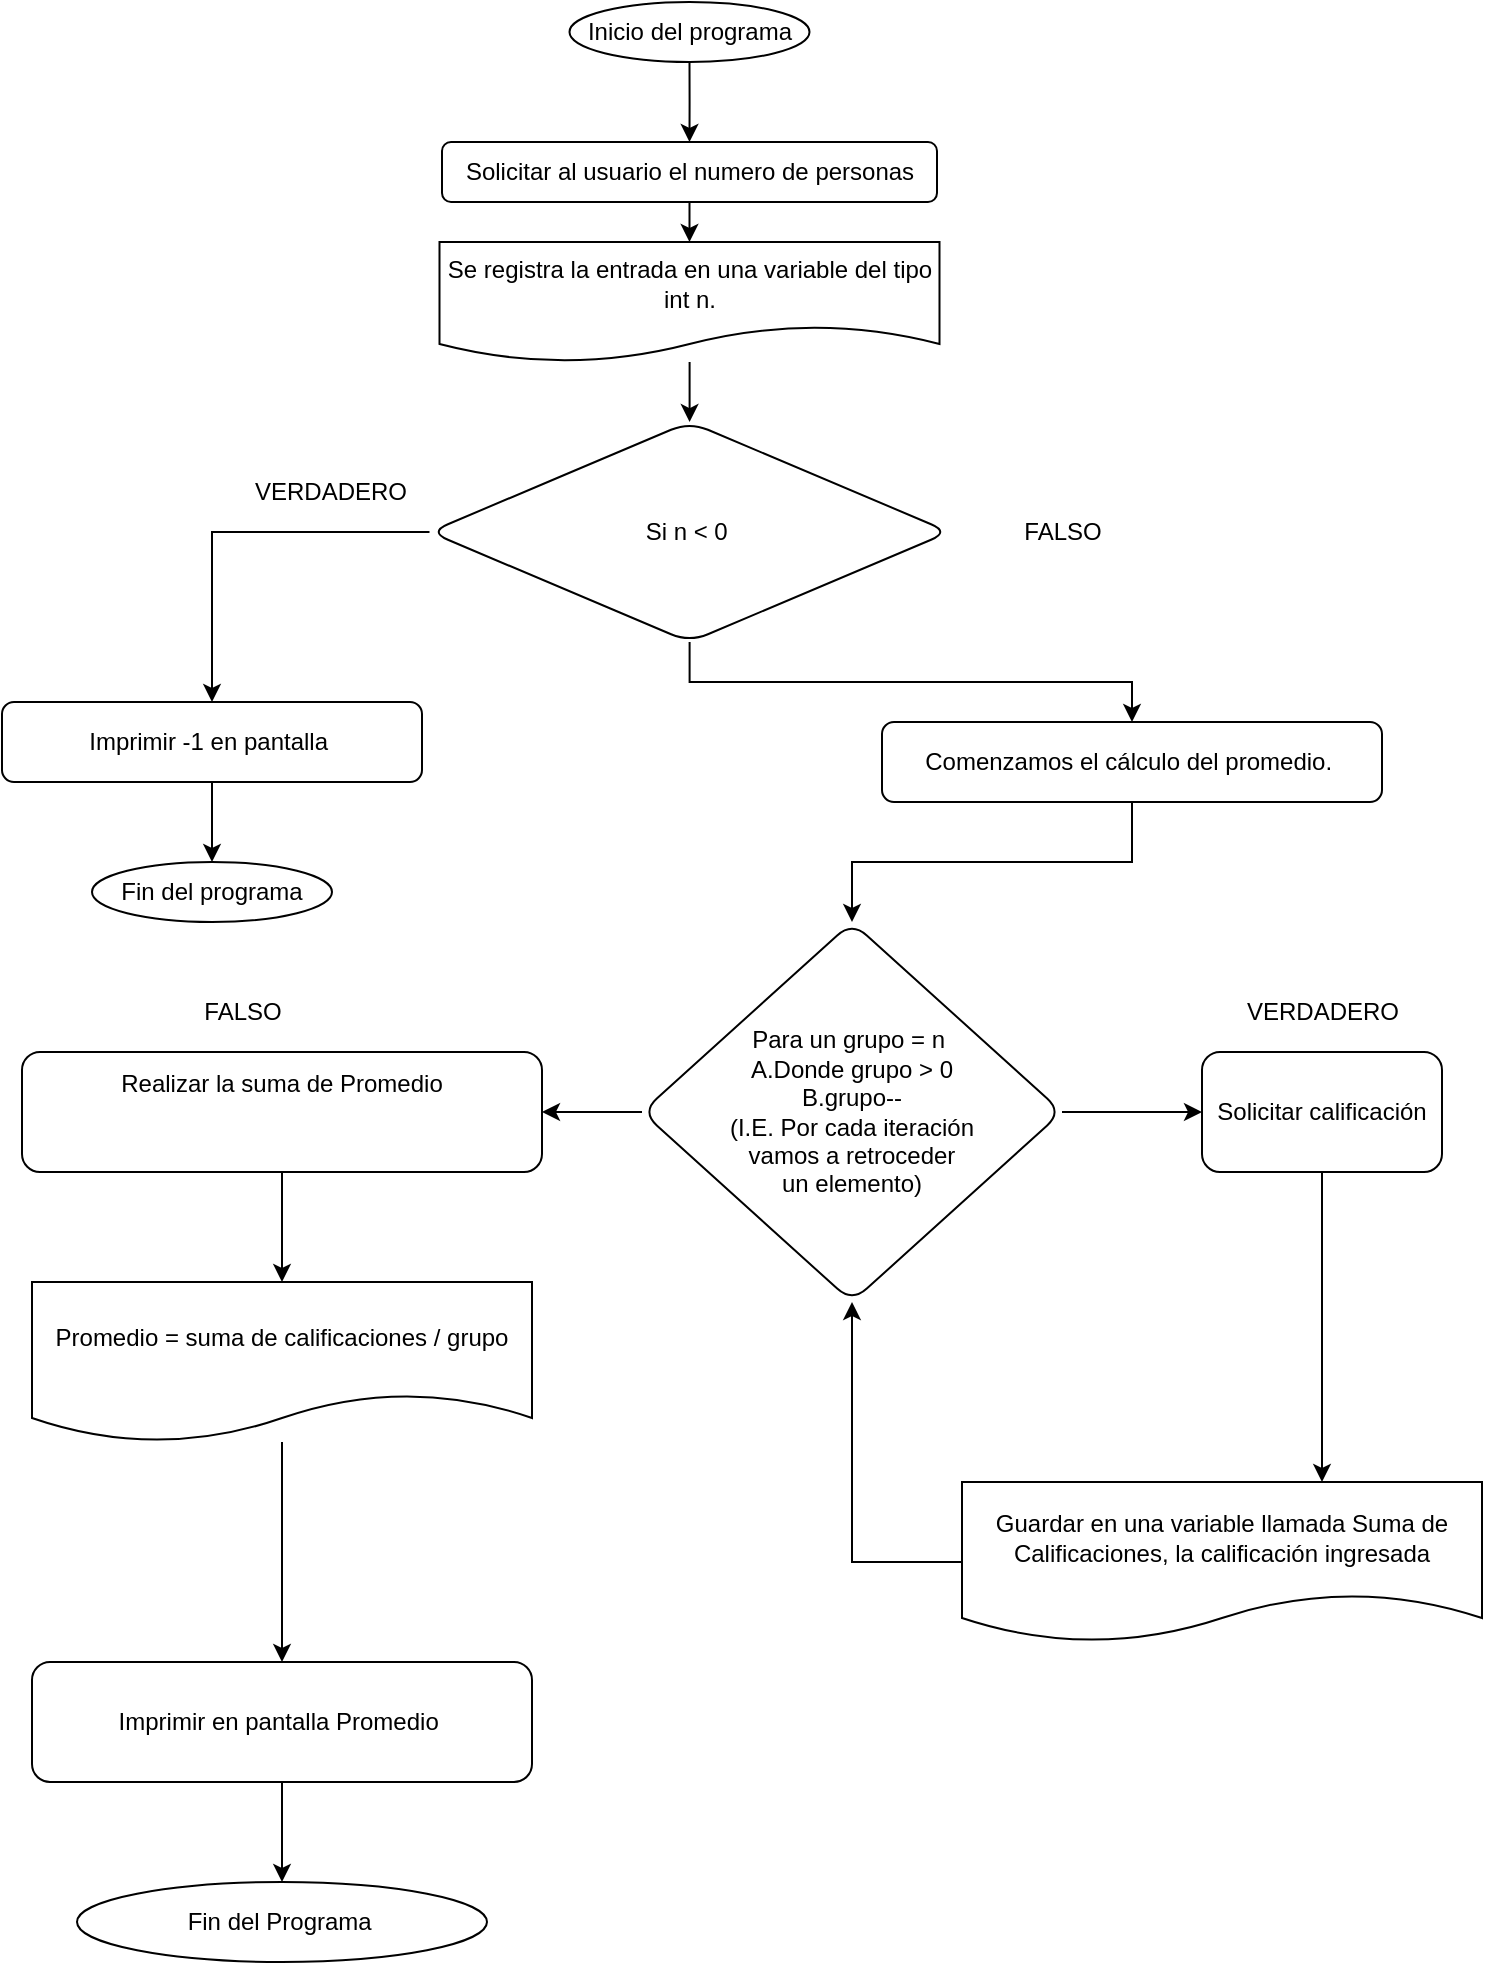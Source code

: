 <mxfile version="24.7.16">
  <diagram name="Página-1" id="abuLJBTFDbg1C9s6nDSt">
    <mxGraphModel dx="954" dy="647" grid="1" gridSize="10" guides="1" tooltips="1" connect="1" arrows="1" fold="1" page="1" pageScale="1" pageWidth="827" pageHeight="1169" math="0" shadow="0">
      <root>
        <mxCell id="0" />
        <mxCell id="1" parent="0" />
        <mxCell id="pNPqIXBsP1YfmATv3oyi-7" value="" style="edgeStyle=orthogonalEdgeStyle;rounded=0;orthogonalLoop=1;jettySize=auto;html=1;" edge="1" parent="1" source="pNPqIXBsP1YfmATv3oyi-4" target="pNPqIXBsP1YfmATv3oyi-6">
          <mxGeometry relative="1" as="geometry" />
        </mxCell>
        <mxCell id="pNPqIXBsP1YfmATv3oyi-4" value="Inicio del programa" style="ellipse;whiteSpace=wrap;html=1;" vertex="1" parent="1">
          <mxGeometry x="313.75" y="30" width="120" height="30" as="geometry" />
        </mxCell>
        <mxCell id="pNPqIXBsP1YfmATv3oyi-17" value="" style="edgeStyle=orthogonalEdgeStyle;rounded=0;orthogonalLoop=1;jettySize=auto;html=1;" edge="1" parent="1" source="pNPqIXBsP1YfmATv3oyi-6" target="pNPqIXBsP1YfmATv3oyi-16">
          <mxGeometry relative="1" as="geometry" />
        </mxCell>
        <mxCell id="pNPqIXBsP1YfmATv3oyi-6" value="Solicitar al usuario el numero de personas" style="rounded=1;whiteSpace=wrap;html=1;" vertex="1" parent="1">
          <mxGeometry x="250" y="100" width="247.5" height="30" as="geometry" />
        </mxCell>
        <mxCell id="pNPqIXBsP1YfmATv3oyi-42" value="" style="edgeStyle=orthogonalEdgeStyle;rounded=0;orthogonalLoop=1;jettySize=auto;html=1;" edge="1" parent="1" source="pNPqIXBsP1YfmATv3oyi-16" target="pNPqIXBsP1YfmATv3oyi-41">
          <mxGeometry relative="1" as="geometry" />
        </mxCell>
        <mxCell id="pNPqIXBsP1YfmATv3oyi-16" value="Se registra la entrada en una variable del tipo int n." style="shape=document;whiteSpace=wrap;html=1;boundedLbl=1;rounded=1;" vertex="1" parent="1">
          <mxGeometry x="248.75" y="150" width="250" height="60" as="geometry" />
        </mxCell>
        <mxCell id="pNPqIXBsP1YfmATv3oyi-47" value="" style="edgeStyle=orthogonalEdgeStyle;rounded=0;orthogonalLoop=1;jettySize=auto;html=1;" edge="1" parent="1" source="pNPqIXBsP1YfmATv3oyi-41" target="pNPqIXBsP1YfmATv3oyi-46">
          <mxGeometry relative="1" as="geometry" />
        </mxCell>
        <mxCell id="pNPqIXBsP1YfmATv3oyi-50" value="" style="edgeStyle=orthogonalEdgeStyle;rounded=0;orthogonalLoop=1;jettySize=auto;html=1;" edge="1" parent="1" source="pNPqIXBsP1YfmATv3oyi-41" target="pNPqIXBsP1YfmATv3oyi-49">
          <mxGeometry relative="1" as="geometry" />
        </mxCell>
        <mxCell id="pNPqIXBsP1YfmATv3oyi-41" value="Si n &amp;lt; 0&amp;nbsp;" style="rhombus;whiteSpace=wrap;html=1;rounded=1;" vertex="1" parent="1">
          <mxGeometry x="243.75" y="240" width="260" height="110" as="geometry" />
        </mxCell>
        <mxCell id="pNPqIXBsP1YfmATv3oyi-77" value="" style="edgeStyle=orthogonalEdgeStyle;rounded=0;orthogonalLoop=1;jettySize=auto;html=1;" edge="1" parent="1" source="pNPqIXBsP1YfmATv3oyi-46" target="pNPqIXBsP1YfmATv3oyi-75">
          <mxGeometry relative="1" as="geometry" />
        </mxCell>
        <mxCell id="pNPqIXBsP1YfmATv3oyi-46" value="Imprimir -1 en pantalla&amp;nbsp;" style="whiteSpace=wrap;html=1;rounded=1;" vertex="1" parent="1">
          <mxGeometry x="30" y="380" width="210" height="40" as="geometry" />
        </mxCell>
        <mxCell id="pNPqIXBsP1YfmATv3oyi-48" value="VERDADERO" style="text;html=1;align=center;verticalAlign=middle;resizable=0;points=[];autosize=1;strokeColor=none;fillColor=none;" vertex="1" parent="1">
          <mxGeometry x="143.75" y="260" width="100" height="30" as="geometry" />
        </mxCell>
        <mxCell id="pNPqIXBsP1YfmATv3oyi-53" value="" style="edgeStyle=orthogonalEdgeStyle;rounded=0;orthogonalLoop=1;jettySize=auto;html=1;" edge="1" parent="1" source="pNPqIXBsP1YfmATv3oyi-49" target="pNPqIXBsP1YfmATv3oyi-52">
          <mxGeometry relative="1" as="geometry" />
        </mxCell>
        <mxCell id="pNPqIXBsP1YfmATv3oyi-49" value="Comenzamos el cálculo del promedio.&amp;nbsp;" style="whiteSpace=wrap;html=1;rounded=1;" vertex="1" parent="1">
          <mxGeometry x="470" y="390" width="250" height="40" as="geometry" />
        </mxCell>
        <mxCell id="pNPqIXBsP1YfmATv3oyi-51" value="FALSO" style="text;html=1;align=center;verticalAlign=middle;resizable=0;points=[];autosize=1;strokeColor=none;fillColor=none;" vertex="1" parent="1">
          <mxGeometry x="530" y="280" width="60" height="30" as="geometry" />
        </mxCell>
        <mxCell id="pNPqIXBsP1YfmATv3oyi-56" value="" style="edgeStyle=orthogonalEdgeStyle;rounded=0;orthogonalLoop=1;jettySize=auto;html=1;" edge="1" parent="1" source="pNPqIXBsP1YfmATv3oyi-52" target="pNPqIXBsP1YfmATv3oyi-55">
          <mxGeometry relative="1" as="geometry" />
        </mxCell>
        <mxCell id="pNPqIXBsP1YfmATv3oyi-58" value="" style="edgeStyle=orthogonalEdgeStyle;rounded=0;orthogonalLoop=1;jettySize=auto;html=1;" edge="1" parent="1" source="pNPqIXBsP1YfmATv3oyi-52" target="pNPqIXBsP1YfmATv3oyi-57">
          <mxGeometry relative="1" as="geometry" />
        </mxCell>
        <mxCell id="pNPqIXBsP1YfmATv3oyi-52" value="Para un grupo = n&amp;nbsp;&lt;div&gt;A.Donde grupo &amp;gt; 0&lt;/div&gt;&lt;div&gt;B.grupo--&lt;/div&gt;&lt;div&gt;(I.E. Por cada iteración&lt;/div&gt;&lt;div&gt;vamos a retroceder&lt;/div&gt;&lt;div&gt;un elemento)&lt;/div&gt;" style="rhombus;whiteSpace=wrap;html=1;rounded=1;" vertex="1" parent="1">
          <mxGeometry x="350" y="490" width="210" height="190" as="geometry" />
        </mxCell>
        <mxCell id="pNPqIXBsP1YfmATv3oyi-62" value="" style="edgeStyle=orthogonalEdgeStyle;rounded=0;orthogonalLoop=1;jettySize=auto;html=1;" edge="1" parent="1" source="pNPqIXBsP1YfmATv3oyi-55" target="pNPqIXBsP1YfmATv3oyi-61">
          <mxGeometry relative="1" as="geometry">
            <Array as="points">
              <mxPoint x="690" y="730" />
              <mxPoint x="690" y="730" />
            </Array>
          </mxGeometry>
        </mxCell>
        <mxCell id="pNPqIXBsP1YfmATv3oyi-55" value="Solicitar calificación" style="whiteSpace=wrap;html=1;rounded=1;" vertex="1" parent="1">
          <mxGeometry x="630" y="555" width="120" height="60" as="geometry" />
        </mxCell>
        <mxCell id="pNPqIXBsP1YfmATv3oyi-60" value="" style="edgeStyle=orthogonalEdgeStyle;rounded=0;orthogonalLoop=1;jettySize=auto;html=1;" edge="1" parent="1" source="pNPqIXBsP1YfmATv3oyi-65" target="pNPqIXBsP1YfmATv3oyi-59">
          <mxGeometry relative="1" as="geometry" />
        </mxCell>
        <mxCell id="pNPqIXBsP1YfmATv3oyi-57" value="Realizar la suma de Promedio&lt;div&gt;&lt;br&gt;&lt;/div&gt;&lt;div&gt;&lt;br&gt;&lt;/div&gt;" style="whiteSpace=wrap;html=1;rounded=1;" vertex="1" parent="1">
          <mxGeometry x="40" y="555" width="260" height="60" as="geometry" />
        </mxCell>
        <mxCell id="pNPqIXBsP1YfmATv3oyi-70" value="" style="edgeStyle=orthogonalEdgeStyle;rounded=0;orthogonalLoop=1;jettySize=auto;html=1;" edge="1" parent="1" source="pNPqIXBsP1YfmATv3oyi-59" target="pNPqIXBsP1YfmATv3oyi-69">
          <mxGeometry relative="1" as="geometry" />
        </mxCell>
        <mxCell id="pNPqIXBsP1YfmATv3oyi-59" value="Imprimir en pantalla Promedio&amp;nbsp;" style="whiteSpace=wrap;html=1;rounded=1;" vertex="1" parent="1">
          <mxGeometry x="45" y="860" width="250" height="60" as="geometry" />
        </mxCell>
        <mxCell id="pNPqIXBsP1YfmATv3oyi-67" value="" style="edgeStyle=orthogonalEdgeStyle;rounded=0;orthogonalLoop=1;jettySize=auto;html=1;" edge="1" parent="1" source="pNPqIXBsP1YfmATv3oyi-61" target="pNPqIXBsP1YfmATv3oyi-52">
          <mxGeometry relative="1" as="geometry">
            <Array as="points">
              <mxPoint x="455" y="810" />
            </Array>
          </mxGeometry>
        </mxCell>
        <mxCell id="pNPqIXBsP1YfmATv3oyi-61" value="Guardar en una variable llamada Suma de Calificaciones, la calificación ingresada" style="shape=document;whiteSpace=wrap;html=1;boundedLbl=1;rounded=1;" vertex="1" parent="1">
          <mxGeometry x="510" y="770" width="260" height="80" as="geometry" />
        </mxCell>
        <mxCell id="pNPqIXBsP1YfmATv3oyi-63" value="VERDADERO" style="text;html=1;align=center;verticalAlign=middle;resizable=0;points=[];autosize=1;strokeColor=none;fillColor=none;" vertex="1" parent="1">
          <mxGeometry x="640" y="520" width="100" height="30" as="geometry" />
        </mxCell>
        <mxCell id="pNPqIXBsP1YfmATv3oyi-64" value="FALSO" style="text;html=1;align=center;verticalAlign=middle;resizable=0;points=[];autosize=1;strokeColor=none;fillColor=none;" vertex="1" parent="1">
          <mxGeometry x="120" y="520" width="60" height="30" as="geometry" />
        </mxCell>
        <mxCell id="pNPqIXBsP1YfmATv3oyi-66" value="" style="edgeStyle=orthogonalEdgeStyle;rounded=0;orthogonalLoop=1;jettySize=auto;html=1;" edge="1" parent="1" source="pNPqIXBsP1YfmATv3oyi-57" target="pNPqIXBsP1YfmATv3oyi-65">
          <mxGeometry relative="1" as="geometry">
            <mxPoint x="360" y="615" as="sourcePoint" />
            <mxPoint x="354" y="830" as="targetPoint" />
          </mxGeometry>
        </mxCell>
        <mxCell id="pNPqIXBsP1YfmATv3oyi-65" value="Promedio = suma de calificaciones / grupo" style="shape=document;whiteSpace=wrap;html=1;boundedLbl=1;" vertex="1" parent="1">
          <mxGeometry x="45" y="670" width="250" height="80" as="geometry" />
        </mxCell>
        <mxCell id="pNPqIXBsP1YfmATv3oyi-69" value="Fin del Programa&amp;nbsp;" style="ellipse;whiteSpace=wrap;html=1;rounded=1;" vertex="1" parent="1">
          <mxGeometry x="67.5" y="970" width="205" height="40" as="geometry" />
        </mxCell>
        <mxCell id="pNPqIXBsP1YfmATv3oyi-75" value="Fin del programa" style="ellipse;whiteSpace=wrap;html=1;" vertex="1" parent="1">
          <mxGeometry x="75" y="460" width="120" height="30" as="geometry" />
        </mxCell>
      </root>
    </mxGraphModel>
  </diagram>
</mxfile>
